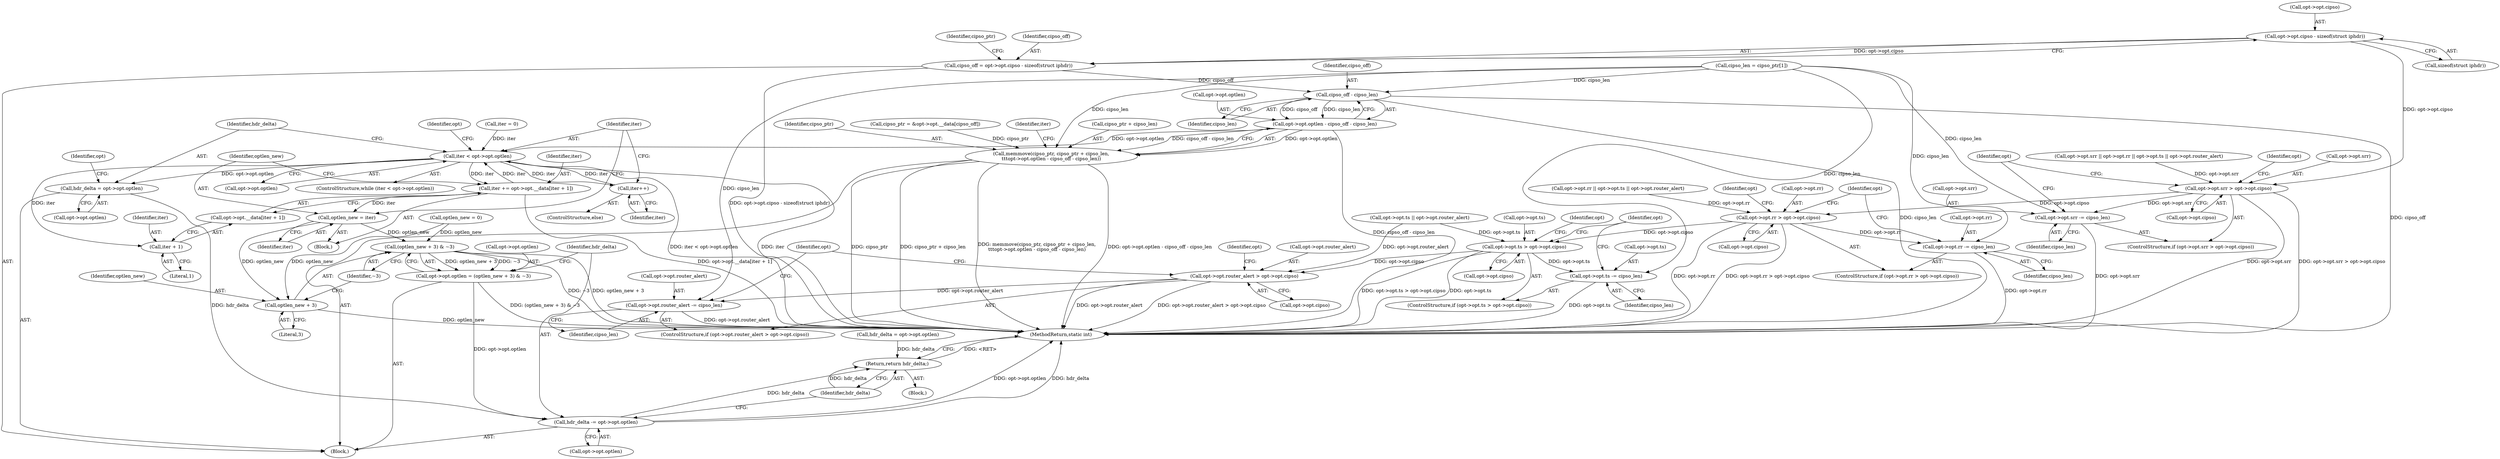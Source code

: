 digraph "0_linux_f6d8bd051c391c1c0458a30b2a7abcd939329259_5@API" {
"1000146" [label="(Call,opt->opt.cipso - sizeof(struct iphdr))"];
"1000144" [label="(Call,cipso_off = opt->opt.cipso - sizeof(struct iphdr))"];
"1000263" [label="(Call,cipso_off - cipso_len)"];
"1000257" [label="(Call,opt->opt.optlen - cipso_off - cipso_len)"];
"1000252" [label="(Call,memmove(cipso_ptr, cipso_ptr + cipso_len,\n\t\t\topt->opt.optlen - cipso_off - cipso_len))"];
"1000273" [label="(Call,iter < opt->opt.optlen)"];
"1000291" [label="(Call,iter += opt->opt.__data[iter + 1])"];
"1000302" [label="(Call,optlen_new = iter)"];
"1000321" [label="(Call,(optlen_new + 3) & ~3)"];
"1000315" [label="(Call,opt->opt.optlen = (optlen_new + 3) & ~3)"];
"1000326" [label="(Call,hdr_delta -= opt->opt.optlen)"];
"1000352" [label="(Return,return hdr_delta;)"];
"1000322" [label="(Call,optlen_new + 3)"];
"1000299" [label="(Call,iter + 1)"];
"1000306" [label="(Call,iter++)"];
"1000308" [label="(Call,hdr_delta = opt->opt.optlen)"];
"1000170" [label="(Call,opt->opt.srr > opt->opt.cipso)"];
"1000181" [label="(Call,opt->opt.srr -= cipso_len)"];
"1000189" [label="(Call,opt->opt.rr > opt->opt.cipso)"];
"1000200" [label="(Call,opt->opt.rr -= cipso_len)"];
"1000208" [label="(Call,opt->opt.ts > opt->opt.cipso)"];
"1000219" [label="(Call,opt->opt.ts -= cipso_len)"];
"1000227" [label="(Call,opt->opt.router_alert > opt->opt.cipso)"];
"1000238" [label="(Call,opt->opt.router_alert -= cipso_len)"];
"1000227" [label="(Call,opt->opt.router_alert > opt->opt.cipso)"];
"1000241" [label="(Identifier,opt)"];
"1000226" [label="(ControlStructure,if (opt->opt.router_alert > opt->opt.cipso))"];
"1000275" [label="(Call,opt->opt.optlen)"];
"1000252" [label="(Call,memmove(cipso_ptr, cipso_ptr + cipso_len,\n\t\t\topt->opt.optlen - cipso_off - cipso_len))"];
"1000203" [label="(Identifier,opt)"];
"1000264" [label="(Identifier,cipso_off)"];
"1000257" [label="(Call,opt->opt.optlen - cipso_off - cipso_len)"];
"1000187" [label="(Identifier,cipso_len)"];
"1000272" [label="(ControlStructure,while (iter < opt->opt.optlen))"];
"1000127" [label="(Call,opt->opt.ts || opt->opt.router_alert)"];
"1000201" [label="(Call,opt->opt.rr)"];
"1000302" [label="(Call,optlen_new = iter)"];
"1000233" [label="(Call,opt->opt.cipso)"];
"1000301" [label="(Literal,1)"];
"1000325" [label="(Identifier,~3)"];
"1000225" [label="(Identifier,cipso_len)"];
"1000308" [label="(Call,hdr_delta = opt->opt.optlen)"];
"1000188" [label="(ControlStructure,if (opt->opt.rr > opt->opt.cipso))"];
"1000322" [label="(Call,optlen_new + 3)"];
"1000181" [label="(Call,opt->opt.srr -= cipso_len)"];
"1000316" [label="(Call,opt->opt.optlen)"];
"1000222" [label="(Identifier,opt)"];
"1000339" [label="(Call,hdr_delta = opt->opt.optlen)"];
"1000209" [label="(Call,opt->opt.ts)"];
"1000258" [label="(Call,opt->opt.optlen)"];
"1000299" [label="(Call,iter + 1)"];
"1000265" [label="(Identifier,cipso_len)"];
"1000324" [label="(Literal,3)"];
"1000152" [label="(Call,sizeof(struct iphdr))"];
"1000253" [label="(Identifier,cipso_ptr)"];
"1000115" [label="(Call,opt->opt.srr || opt->opt.rr || opt->opt.ts || opt->opt.router_alert)"];
"1000230" [label="(Identifier,opt)"];
"1000327" [label="(Identifier,hdr_delta)"];
"1000138" [label="(Block,)"];
"1000144" [label="(Call,cipso_off = opt->opt.cipso - sizeof(struct iphdr))"];
"1000189" [label="(Call,opt->opt.rr > opt->opt.cipso)"];
"1000306" [label="(Call,iter++)"];
"1000326" [label="(Call,hdr_delta -= opt->opt.optlen)"];
"1000352" [label="(Return,return hdr_delta;)"];
"1000323" [label="(Identifier,optlen_new)"];
"1000228" [label="(Call,opt->opt.router_alert)"];
"1000300" [label="(Identifier,iter)"];
"1000303" [label="(Identifier,optlen_new)"];
"1000154" [label="(Call,cipso_ptr = &opt->opt.__data[cipso_off])"];
"1000305" [label="(ControlStructure,else)"];
"1000104" [label="(Block,)"];
"1000169" [label="(ControlStructure,if (opt->opt.srr > opt->opt.cipso))"];
"1000263" [label="(Call,cipso_off - cipso_len)"];
"1000190" [label="(Call,opt->opt.rr)"];
"1000267" [label="(Identifier,iter)"];
"1000254" [label="(Call,cipso_ptr + cipso_len)"];
"1000285" [label="(Identifier,opt)"];
"1000291" [label="(Call,iter += opt->opt.__data[iter + 1])"];
"1000200" [label="(Call,opt->opt.rr -= cipso_len)"];
"1000184" [label="(Identifier,opt)"];
"1000309" [label="(Identifier,hdr_delta)"];
"1000195" [label="(Call,opt->opt.cipso)"];
"1000155" [label="(Identifier,cipso_ptr)"];
"1000292" [label="(Identifier,iter)"];
"1000269" [label="(Call,optlen_new = 0)"];
"1000266" [label="(Call,iter = 0)"];
"1000315" [label="(Call,opt->opt.optlen = (optlen_new + 3) & ~3)"];
"1000211" [label="(Identifier,opt)"];
"1000248" [label="(Identifier,opt)"];
"1000318" [label="(Identifier,opt)"];
"1000244" [label="(Identifier,cipso_len)"];
"1000176" [label="(Call,opt->opt.cipso)"];
"1000170" [label="(Call,opt->opt.srr > opt->opt.cipso)"];
"1000146" [label="(Call,opt->opt.cipso - sizeof(struct iphdr))"];
"1000290" [label="(Block,)"];
"1000121" [label="(Call,opt->opt.rr || opt->opt.ts || opt->opt.router_alert)"];
"1000238" [label="(Call,opt->opt.router_alert -= cipso_len)"];
"1000293" [label="(Call,opt->opt.__data[iter + 1])"];
"1000304" [label="(Identifier,iter)"];
"1000147" [label="(Call,opt->opt.cipso)"];
"1000207" [label="(ControlStructure,if (opt->opt.ts > opt->opt.cipso))"];
"1000192" [label="(Identifier,opt)"];
"1000239" [label="(Call,opt->opt.router_alert)"];
"1000321" [label="(Call,(optlen_new + 3) & ~3)"];
"1000220" [label="(Call,opt->opt.ts)"];
"1000354" [label="(MethodReturn,static int)"];
"1000164" [label="(Call,cipso_len = cipso_ptr[1])"];
"1000182" [label="(Call,opt->opt.srr)"];
"1000219" [label="(Call,opt->opt.ts -= cipso_len)"];
"1000145" [label="(Identifier,cipso_off)"];
"1000171" [label="(Call,opt->opt.srr)"];
"1000214" [label="(Call,opt->opt.cipso)"];
"1000328" [label="(Call,opt->opt.optlen)"];
"1000273" [label="(Call,iter < opt->opt.optlen)"];
"1000206" [label="(Identifier,cipso_len)"];
"1000208" [label="(Call,opt->opt.ts > opt->opt.cipso)"];
"1000353" [label="(Identifier,hdr_delta)"];
"1000307" [label="(Identifier,iter)"];
"1000274" [label="(Identifier,iter)"];
"1000310" [label="(Call,opt->opt.optlen)"];
"1000146" -> "1000144"  [label="AST: "];
"1000146" -> "1000152"  [label="CFG: "];
"1000147" -> "1000146"  [label="AST: "];
"1000152" -> "1000146"  [label="AST: "];
"1000144" -> "1000146"  [label="CFG: "];
"1000146" -> "1000144"  [label="DDG: opt->opt.cipso"];
"1000146" -> "1000170"  [label="DDG: opt->opt.cipso"];
"1000144" -> "1000138"  [label="AST: "];
"1000145" -> "1000144"  [label="AST: "];
"1000155" -> "1000144"  [label="CFG: "];
"1000144" -> "1000354"  [label="DDG: opt->opt.cipso - sizeof(struct iphdr)"];
"1000144" -> "1000263"  [label="DDG: cipso_off"];
"1000263" -> "1000257"  [label="AST: "];
"1000263" -> "1000265"  [label="CFG: "];
"1000264" -> "1000263"  [label="AST: "];
"1000265" -> "1000263"  [label="AST: "];
"1000257" -> "1000263"  [label="CFG: "];
"1000263" -> "1000354"  [label="DDG: cipso_len"];
"1000263" -> "1000354"  [label="DDG: cipso_off"];
"1000263" -> "1000257"  [label="DDG: cipso_off"];
"1000263" -> "1000257"  [label="DDG: cipso_len"];
"1000164" -> "1000263"  [label="DDG: cipso_len"];
"1000257" -> "1000252"  [label="AST: "];
"1000258" -> "1000257"  [label="AST: "];
"1000252" -> "1000257"  [label="CFG: "];
"1000257" -> "1000354"  [label="DDG: cipso_off - cipso_len"];
"1000257" -> "1000252"  [label="DDG: opt->opt.optlen"];
"1000257" -> "1000252"  [label="DDG: cipso_off - cipso_len"];
"1000257" -> "1000273"  [label="DDG: opt->opt.optlen"];
"1000252" -> "1000138"  [label="AST: "];
"1000253" -> "1000252"  [label="AST: "];
"1000254" -> "1000252"  [label="AST: "];
"1000267" -> "1000252"  [label="CFG: "];
"1000252" -> "1000354"  [label="DDG: cipso_ptr"];
"1000252" -> "1000354"  [label="DDG: cipso_ptr + cipso_len"];
"1000252" -> "1000354"  [label="DDG: memmove(cipso_ptr, cipso_ptr + cipso_len,\n\t\t\topt->opt.optlen - cipso_off - cipso_len)"];
"1000252" -> "1000354"  [label="DDG: opt->opt.optlen - cipso_off - cipso_len"];
"1000154" -> "1000252"  [label="DDG: cipso_ptr"];
"1000164" -> "1000252"  [label="DDG: cipso_len"];
"1000273" -> "1000272"  [label="AST: "];
"1000273" -> "1000275"  [label="CFG: "];
"1000274" -> "1000273"  [label="AST: "];
"1000275" -> "1000273"  [label="AST: "];
"1000285" -> "1000273"  [label="CFG: "];
"1000309" -> "1000273"  [label="CFG: "];
"1000273" -> "1000354"  [label="DDG: iter < opt->opt.optlen"];
"1000273" -> "1000354"  [label="DDG: iter"];
"1000306" -> "1000273"  [label="DDG: iter"];
"1000266" -> "1000273"  [label="DDG: iter"];
"1000291" -> "1000273"  [label="DDG: iter"];
"1000273" -> "1000291"  [label="DDG: iter"];
"1000273" -> "1000299"  [label="DDG: iter"];
"1000273" -> "1000306"  [label="DDG: iter"];
"1000273" -> "1000308"  [label="DDG: opt->opt.optlen"];
"1000291" -> "1000290"  [label="AST: "];
"1000291" -> "1000293"  [label="CFG: "];
"1000292" -> "1000291"  [label="AST: "];
"1000293" -> "1000291"  [label="AST: "];
"1000303" -> "1000291"  [label="CFG: "];
"1000291" -> "1000354"  [label="DDG: opt->opt.__data[iter + 1]"];
"1000291" -> "1000302"  [label="DDG: iter"];
"1000302" -> "1000290"  [label="AST: "];
"1000302" -> "1000304"  [label="CFG: "];
"1000303" -> "1000302"  [label="AST: "];
"1000304" -> "1000302"  [label="AST: "];
"1000274" -> "1000302"  [label="CFG: "];
"1000302" -> "1000321"  [label="DDG: optlen_new"];
"1000302" -> "1000322"  [label="DDG: optlen_new"];
"1000321" -> "1000315"  [label="AST: "];
"1000321" -> "1000325"  [label="CFG: "];
"1000322" -> "1000321"  [label="AST: "];
"1000325" -> "1000321"  [label="AST: "];
"1000315" -> "1000321"  [label="CFG: "];
"1000321" -> "1000354"  [label="DDG: optlen_new + 3"];
"1000321" -> "1000354"  [label="DDG: ~3"];
"1000321" -> "1000315"  [label="DDG: optlen_new + 3"];
"1000321" -> "1000315"  [label="DDG: ~3"];
"1000269" -> "1000321"  [label="DDG: optlen_new"];
"1000315" -> "1000138"  [label="AST: "];
"1000316" -> "1000315"  [label="AST: "];
"1000327" -> "1000315"  [label="CFG: "];
"1000315" -> "1000354"  [label="DDG: (optlen_new + 3) & ~3"];
"1000315" -> "1000326"  [label="DDG: opt->opt.optlen"];
"1000326" -> "1000138"  [label="AST: "];
"1000326" -> "1000328"  [label="CFG: "];
"1000327" -> "1000326"  [label="AST: "];
"1000328" -> "1000326"  [label="AST: "];
"1000353" -> "1000326"  [label="CFG: "];
"1000326" -> "1000354"  [label="DDG: opt->opt.optlen"];
"1000326" -> "1000354"  [label="DDG: hdr_delta"];
"1000308" -> "1000326"  [label="DDG: hdr_delta"];
"1000326" -> "1000352"  [label="DDG: hdr_delta"];
"1000352" -> "1000104"  [label="AST: "];
"1000352" -> "1000353"  [label="CFG: "];
"1000353" -> "1000352"  [label="AST: "];
"1000354" -> "1000352"  [label="CFG: "];
"1000352" -> "1000354"  [label="DDG: <RET>"];
"1000353" -> "1000352"  [label="DDG: hdr_delta"];
"1000339" -> "1000352"  [label="DDG: hdr_delta"];
"1000322" -> "1000324"  [label="CFG: "];
"1000323" -> "1000322"  [label="AST: "];
"1000324" -> "1000322"  [label="AST: "];
"1000325" -> "1000322"  [label="CFG: "];
"1000322" -> "1000354"  [label="DDG: optlen_new"];
"1000269" -> "1000322"  [label="DDG: optlen_new"];
"1000299" -> "1000293"  [label="AST: "];
"1000299" -> "1000301"  [label="CFG: "];
"1000300" -> "1000299"  [label="AST: "];
"1000301" -> "1000299"  [label="AST: "];
"1000293" -> "1000299"  [label="CFG: "];
"1000306" -> "1000305"  [label="AST: "];
"1000306" -> "1000307"  [label="CFG: "];
"1000307" -> "1000306"  [label="AST: "];
"1000274" -> "1000306"  [label="CFG: "];
"1000308" -> "1000138"  [label="AST: "];
"1000308" -> "1000310"  [label="CFG: "];
"1000309" -> "1000308"  [label="AST: "];
"1000310" -> "1000308"  [label="AST: "];
"1000318" -> "1000308"  [label="CFG: "];
"1000170" -> "1000169"  [label="AST: "];
"1000170" -> "1000176"  [label="CFG: "];
"1000171" -> "1000170"  [label="AST: "];
"1000176" -> "1000170"  [label="AST: "];
"1000184" -> "1000170"  [label="CFG: "];
"1000192" -> "1000170"  [label="CFG: "];
"1000170" -> "1000354"  [label="DDG: opt->opt.srr"];
"1000170" -> "1000354"  [label="DDG: opt->opt.srr > opt->opt.cipso"];
"1000115" -> "1000170"  [label="DDG: opt->opt.srr"];
"1000170" -> "1000181"  [label="DDG: opt->opt.srr"];
"1000170" -> "1000189"  [label="DDG: opt->opt.cipso"];
"1000181" -> "1000169"  [label="AST: "];
"1000181" -> "1000187"  [label="CFG: "];
"1000182" -> "1000181"  [label="AST: "];
"1000187" -> "1000181"  [label="AST: "];
"1000192" -> "1000181"  [label="CFG: "];
"1000181" -> "1000354"  [label="DDG: opt->opt.srr"];
"1000164" -> "1000181"  [label="DDG: cipso_len"];
"1000189" -> "1000188"  [label="AST: "];
"1000189" -> "1000195"  [label="CFG: "];
"1000190" -> "1000189"  [label="AST: "];
"1000195" -> "1000189"  [label="AST: "];
"1000203" -> "1000189"  [label="CFG: "];
"1000211" -> "1000189"  [label="CFG: "];
"1000189" -> "1000354"  [label="DDG: opt->opt.rr"];
"1000189" -> "1000354"  [label="DDG: opt->opt.rr > opt->opt.cipso"];
"1000121" -> "1000189"  [label="DDG: opt->opt.rr"];
"1000189" -> "1000200"  [label="DDG: opt->opt.rr"];
"1000189" -> "1000208"  [label="DDG: opt->opt.cipso"];
"1000200" -> "1000188"  [label="AST: "];
"1000200" -> "1000206"  [label="CFG: "];
"1000201" -> "1000200"  [label="AST: "];
"1000206" -> "1000200"  [label="AST: "];
"1000211" -> "1000200"  [label="CFG: "];
"1000200" -> "1000354"  [label="DDG: opt->opt.rr"];
"1000164" -> "1000200"  [label="DDG: cipso_len"];
"1000208" -> "1000207"  [label="AST: "];
"1000208" -> "1000214"  [label="CFG: "];
"1000209" -> "1000208"  [label="AST: "];
"1000214" -> "1000208"  [label="AST: "];
"1000222" -> "1000208"  [label="CFG: "];
"1000230" -> "1000208"  [label="CFG: "];
"1000208" -> "1000354"  [label="DDG: opt->opt.ts"];
"1000208" -> "1000354"  [label="DDG: opt->opt.ts > opt->opt.cipso"];
"1000127" -> "1000208"  [label="DDG: opt->opt.ts"];
"1000208" -> "1000219"  [label="DDG: opt->opt.ts"];
"1000208" -> "1000227"  [label="DDG: opt->opt.cipso"];
"1000219" -> "1000207"  [label="AST: "];
"1000219" -> "1000225"  [label="CFG: "];
"1000220" -> "1000219"  [label="AST: "];
"1000225" -> "1000219"  [label="AST: "];
"1000230" -> "1000219"  [label="CFG: "];
"1000219" -> "1000354"  [label="DDG: opt->opt.ts"];
"1000164" -> "1000219"  [label="DDG: cipso_len"];
"1000227" -> "1000226"  [label="AST: "];
"1000227" -> "1000233"  [label="CFG: "];
"1000228" -> "1000227"  [label="AST: "];
"1000233" -> "1000227"  [label="AST: "];
"1000241" -> "1000227"  [label="CFG: "];
"1000248" -> "1000227"  [label="CFG: "];
"1000227" -> "1000354"  [label="DDG: opt->opt.router_alert > opt->opt.cipso"];
"1000227" -> "1000354"  [label="DDG: opt->opt.router_alert"];
"1000127" -> "1000227"  [label="DDG: opt->opt.router_alert"];
"1000227" -> "1000238"  [label="DDG: opt->opt.router_alert"];
"1000238" -> "1000226"  [label="AST: "];
"1000238" -> "1000244"  [label="CFG: "];
"1000239" -> "1000238"  [label="AST: "];
"1000244" -> "1000238"  [label="AST: "];
"1000248" -> "1000238"  [label="CFG: "];
"1000238" -> "1000354"  [label="DDG: opt->opt.router_alert"];
"1000164" -> "1000238"  [label="DDG: cipso_len"];
}
